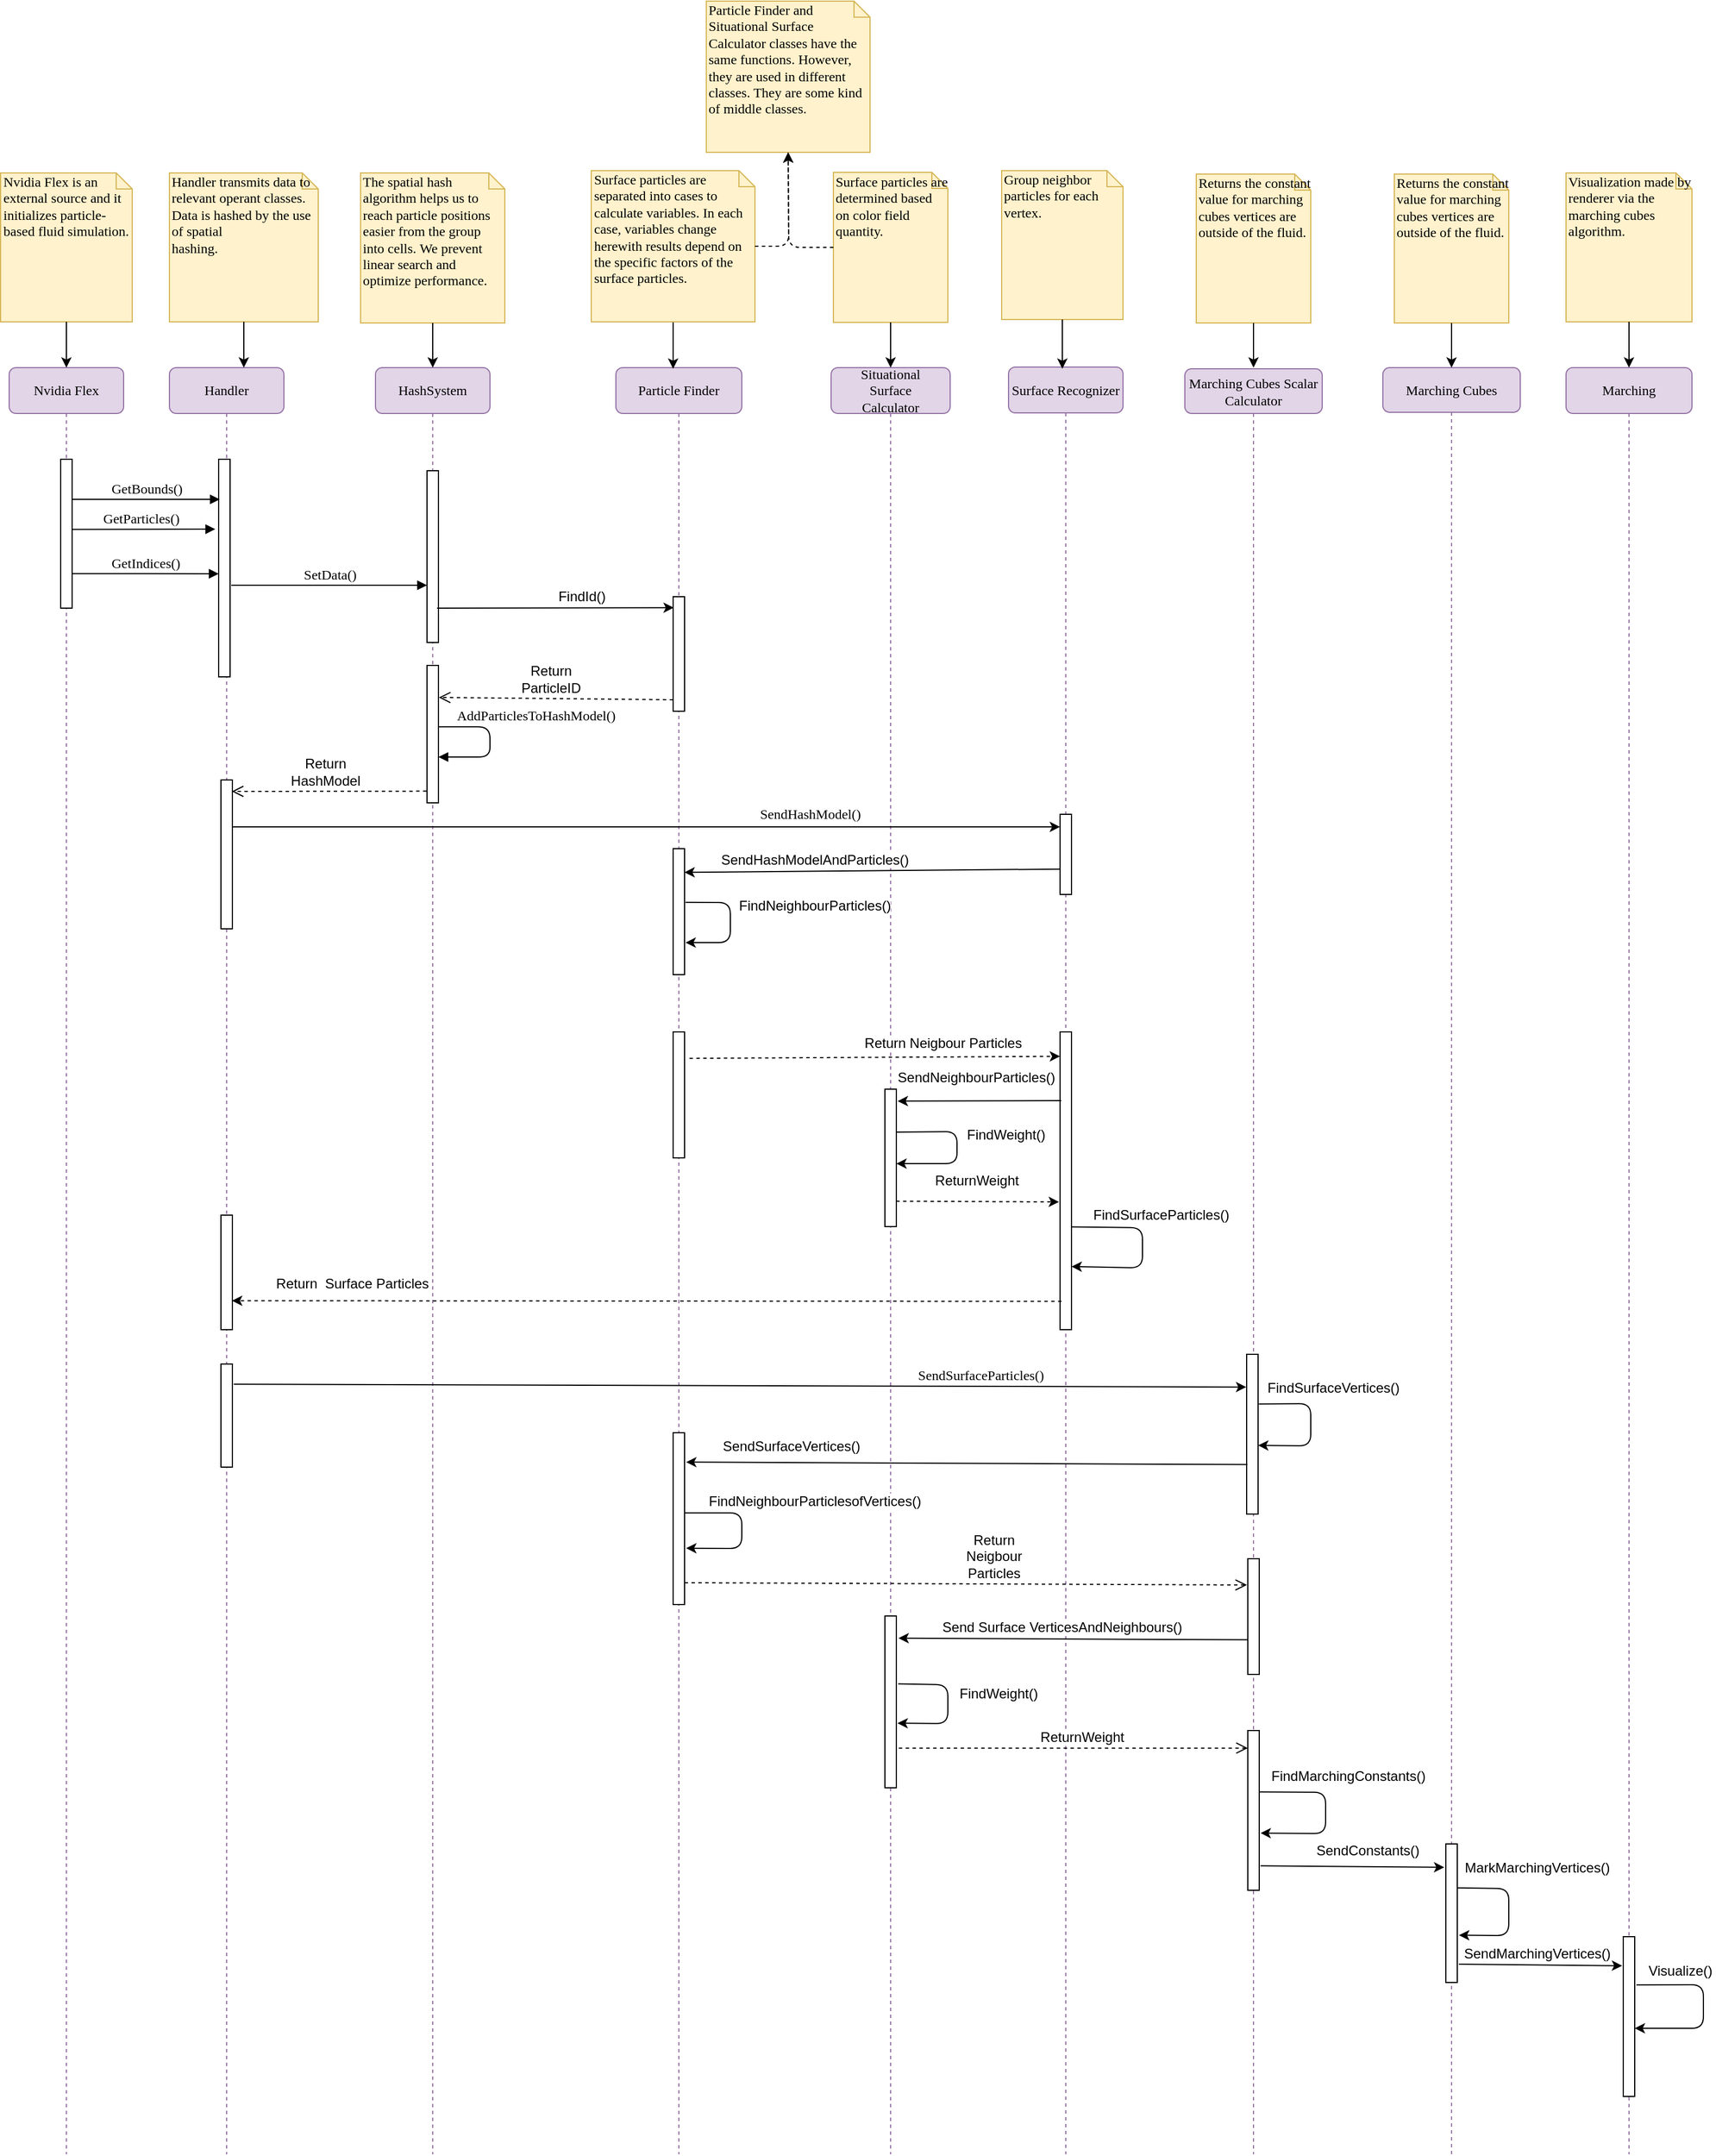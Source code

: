 <mxfile version="12.8.5" type="device"><diagram name="Page-1" id="13e1069c-82ec-6db2-03f1-153e76fe0fe0"><mxGraphModel dx="1736" dy="1626" grid="1" gridSize="10" guides="1" tooltips="1" connect="1" arrows="1" fold="1" page="1" pageScale="1" pageWidth="1100" pageHeight="850" background="#ffffff" math="0" shadow="0"><root><mxCell id="0"/><mxCell id="1" parent="0"/><mxCell id="7baba1c4bc27f4b0-2" value="Handler" style="shape=umlLifeline;perimeter=lifelinePerimeter;whiteSpace=wrap;html=1;container=1;collapsible=0;recursiveResize=0;outlineConnect=0;rounded=1;shadow=0;comic=0;labelBackgroundColor=none;strokeColor=#9673a6;strokeWidth=1;fillColor=#e1d5e7;fontFamily=Verdana;fontSize=12;align=center;" parent="1" vertex="1"><mxGeometry x="240" y="80" width="100" height="1560" as="geometry"/></mxCell><mxCell id="7baba1c4bc27f4b0-10" value="" style="html=1;points=[];perimeter=orthogonalPerimeter;rounded=0;shadow=0;comic=0;labelBackgroundColor=none;strokeWidth=1;fontFamily=Verdana;fontSize=12;align=center;" parent="7baba1c4bc27f4b0-2" vertex="1"><mxGeometry x="43" y="80" width="10" height="190" as="geometry"/></mxCell><mxCell id="hEBUDntWvY3rTQj2GPV6-22" value="" style="html=1;points=[];perimeter=orthogonalPerimeter;rounded=0;shadow=0;comic=0;labelBackgroundColor=none;strokeWidth=1;fontFamily=Verdana;fontSize=12;align=center;" parent="7baba1c4bc27f4b0-2" vertex="1"><mxGeometry x="45" y="360" width="10" height="130" as="geometry"/></mxCell><mxCell id="hEBUDntWvY3rTQj2GPV6-45" value="" style="html=1;points=[];perimeter=orthogonalPerimeter;rounded=0;shadow=0;comic=0;labelBackgroundColor=none;strokeWidth=1;fontFamily=Verdana;fontSize=12;align=center;" parent="7baba1c4bc27f4b0-2" vertex="1"><mxGeometry x="45" y="740" width="10" height="100" as="geometry"/></mxCell><mxCell id="hEBUDntWvY3rTQj2GPV6-52" value="" style="html=1;points=[];perimeter=orthogonalPerimeter;rounded=0;shadow=0;comic=0;labelBackgroundColor=none;strokeWidth=1;fontFamily=Verdana;fontSize=12;align=center;" parent="7baba1c4bc27f4b0-2" vertex="1"><mxGeometry x="45" y="870" width="10" height="90" as="geometry"/></mxCell><mxCell id="7baba1c4bc27f4b0-4" value="Situational&lt;br&gt;Surface&lt;br&gt;Calculator" style="shape=umlLifeline;perimeter=lifelinePerimeter;whiteSpace=wrap;html=1;container=1;collapsible=0;recursiveResize=0;outlineConnect=0;rounded=1;shadow=0;comic=0;labelBackgroundColor=none;strokeColor=#9673a6;strokeWidth=1;fillColor=#e1d5e7;fontFamily=Verdana;fontSize=12;align=center;size=40;" parent="1" vertex="1"><mxGeometry x="818" y="80" width="104" height="1560" as="geometry"/></mxCell><mxCell id="hEBUDntWvY3rTQj2GPV6-38" value="" style="html=1;points=[];perimeter=orthogonalPerimeter;rounded=0;shadow=0;comic=0;labelBackgroundColor=none;strokeColor=#000000;strokeWidth=1;fillColor=#FFFFFF;fontFamily=Verdana;fontSize=12;fontColor=#000000;align=center;" parent="7baba1c4bc27f4b0-4" vertex="1"><mxGeometry x="47" y="630" width="10" height="120" as="geometry"/></mxCell><mxCell id="hEBUDntWvY3rTQj2GPV6-65" value="" style="html=1;points=[];perimeter=orthogonalPerimeter;rounded=0;shadow=0;comic=0;labelBackgroundColor=none;strokeColor=#000000;strokeWidth=1;fillColor=#FFFFFF;fontFamily=Verdana;fontSize=12;fontColor=#000000;align=center;" parent="7baba1c4bc27f4b0-4" vertex="1"><mxGeometry x="47" y="1090" width="10" height="150" as="geometry"/></mxCell><mxCell id="4_Rc2BJLs7DhH4y-D21d-21" value="" style="endArrow=classic;html=1;entryX=1;entryY=0.542;entryDx=0;entryDy=0;entryPerimeter=0;exitX=0.974;exitY=0.312;exitDx=0;exitDy=0;exitPerimeter=0;" parent="7baba1c4bc27f4b0-4" source="hEBUDntWvY3rTQj2GPV6-38" target="hEBUDntWvY3rTQj2GPV6-38" edge="1"><mxGeometry width="50" height="50" relative="1" as="geometry"><mxPoint x="140" y="690" as="sourcePoint"/><mxPoint x="140" y="670" as="targetPoint"/><Array as="points"><mxPoint x="110" y="667"/><mxPoint x="110" y="695"/></Array></mxGeometry></mxCell><mxCell id="4_Rc2BJLs7DhH4y-D21d-39" value="" style="endArrow=classic;html=1;entryX=1.1;entryY=0.624;entryDx=0;entryDy=0;entryPerimeter=0;exitX=1.157;exitY=0.395;exitDx=0;exitDy=0;exitPerimeter=0;" parent="7baba1c4bc27f4b0-4" source="hEBUDntWvY3rTQj2GPV6-65" target="hEBUDntWvY3rTQj2GPV6-65" edge="1"><mxGeometry width="50" height="50" relative="1" as="geometry"><mxPoint x="92" y="1210" as="sourcePoint"/><mxPoint x="142" y="1160" as="targetPoint"/><Array as="points"><mxPoint x="102" y="1150"/><mxPoint x="102" y="1184"/></Array></mxGeometry></mxCell><mxCell id="7baba1c4bc27f4b0-5" value="Surface Recognizer" style="shape=umlLifeline;perimeter=lifelinePerimeter;whiteSpace=wrap;html=1;container=1;collapsible=0;recursiveResize=0;outlineConnect=0;rounded=1;shadow=0;comic=0;labelBackgroundColor=none;strokeColor=#9673a6;strokeWidth=1;fillColor=#e1d5e7;fontFamily=Verdana;fontSize=12;align=center;" parent="1" vertex="1"><mxGeometry x="973" y="79.5" width="100" height="1560.5" as="geometry"/></mxCell><mxCell id="hEBUDntWvY3rTQj2GPV6-39" value="" style="html=1;points=[];perimeter=orthogonalPerimeter;rounded=0;shadow=0;comic=0;labelBackgroundColor=none;strokeColor=#000000;strokeWidth=1;fillColor=#FFFFFF;fontFamily=Verdana;fontSize=12;fontColor=#000000;align=center;" parent="7baba1c4bc27f4b0-5" vertex="1"><mxGeometry x="45" y="580.5" width="10" height="260" as="geometry"/></mxCell><mxCell id="hEBUDntWvY3rTQj2GPV6-25" value="" style="html=1;points=[];perimeter=orthogonalPerimeter;rounded=0;shadow=0;comic=0;labelBackgroundColor=none;strokeColor=#000000;strokeWidth=1;fillColor=#FFFFFF;fontFamily=Verdana;fontSize=12;fontColor=#000000;align=center;" parent="7baba1c4bc27f4b0-5" vertex="1"><mxGeometry x="45" y="390.5" width="10" height="70" as="geometry"/></mxCell><mxCell id="4_Rc2BJLs7DhH4y-D21d-25" value="" style="endArrow=classic;html=1;exitX=0.977;exitY=0.655;exitDx=0;exitDy=0;exitPerimeter=0;entryX=1;entryY=0.788;entryDx=0;entryDy=0;entryPerimeter=0;" parent="7baba1c4bc27f4b0-5" source="hEBUDntWvY3rTQj2GPV6-39" target="hEBUDntWvY3rTQj2GPV6-39" edge="1"><mxGeometry width="50" height="50" relative="1" as="geometry"><mxPoint x="117" y="770.5" as="sourcePoint"/><mxPoint x="127" y="810.5" as="targetPoint"/><Array as="points"><mxPoint x="117" y="751.5"/><mxPoint x="117" y="786.5"/></Array></mxGeometry></mxCell><mxCell id="7baba1c4bc27f4b0-6" value="Marching Cubes" style="shape=umlLifeline;perimeter=lifelinePerimeter;whiteSpace=wrap;html=1;container=1;collapsible=0;recursiveResize=0;outlineConnect=0;rounded=1;shadow=0;comic=0;labelBackgroundColor=none;strokeColor=#9673a6;strokeWidth=1;fillColor=#e1d5e7;fontFamily=Verdana;fontSize=12;align=center;size=39;" parent="1" vertex="1"><mxGeometry x="1300" y="80" width="120" height="1560" as="geometry"/></mxCell><mxCell id="hEBUDntWvY3rTQj2GPV6-73" value="" style="html=1;points=[];perimeter=orthogonalPerimeter;rounded=0;shadow=0;comic=0;labelBackgroundColor=none;strokeWidth=1;fontFamily=Verdana;fontSize=12;align=center;" parent="7baba1c4bc27f4b0-6" vertex="1"><mxGeometry x="55" y="1289" width="10" height="121" as="geometry"/></mxCell><mxCell id="4_Rc2BJLs7DhH4y-D21d-45" value="" style="endArrow=classic;html=1;exitX=1.01;exitY=0.317;exitDx=0;exitDy=0;exitPerimeter=0;entryX=1.152;entryY=0.659;entryDx=0;entryDy=0;entryPerimeter=0;" parent="7baba1c4bc27f4b0-6" source="hEBUDntWvY3rTQj2GPV6-73" target="hEBUDntWvY3rTQj2GPV6-73" edge="1"><mxGeometry width="50" height="50" relative="1" as="geometry"><mxPoint x="120" y="1379" as="sourcePoint"/><mxPoint x="130" y="1369" as="targetPoint"/><Array as="points"><mxPoint x="110" y="1328"/><mxPoint x="110" y="1369"/></Array></mxGeometry></mxCell><mxCell id="4_Rc2BJLs7DhH4y-D21d-47" value="&lt;span style=&quot;background-color: rgb(255 , 255 , 255)&quot;&gt;MarkMarchingVertices()&lt;/span&gt;" style="text;html=1;strokeColor=none;fillColor=none;align=center;verticalAlign=middle;whiteSpace=wrap;rounded=0;" parent="7baba1c4bc27f4b0-6" vertex="1"><mxGeometry x="70" y="1299" width="130" height="21" as="geometry"/></mxCell><mxCell id="7baba1c4bc27f4b0-7" value="Marching" style="shape=umlLifeline;perimeter=lifelinePerimeter;whiteSpace=wrap;html=1;container=1;collapsible=0;recursiveResize=0;outlineConnect=0;rounded=1;shadow=0;comic=0;labelBackgroundColor=none;strokeColor=#9673a6;strokeWidth=1;fillColor=#e1d5e7;fontFamily=Verdana;fontSize=12;align=center;" parent="1" vertex="1"><mxGeometry x="1460" y="80" width="110" height="1560" as="geometry"/></mxCell><mxCell id="hEBUDntWvY3rTQj2GPV6-76" value="" style="html=1;points=[];perimeter=orthogonalPerimeter;rounded=0;shadow=0;comic=0;labelBackgroundColor=none;strokeWidth=1;fontFamily=Verdana;fontSize=12;align=center;" parent="7baba1c4bc27f4b0-7" vertex="1"><mxGeometry x="50" y="1370" width="10" height="139.5" as="geometry"/></mxCell><mxCell id="4_Rc2BJLs7DhH4y-D21d-50" value="" style="endArrow=classic;html=1;exitX=1.143;exitY=0.302;exitDx=0;exitDy=0;exitPerimeter=0;" parent="7baba1c4bc27f4b0-7" source="hEBUDntWvY3rTQj2GPV6-76" target="hEBUDntWvY3rTQj2GPV6-76" edge="1"><mxGeometry width="50" height="50" relative="1" as="geometry"><mxPoint x="150" y="1450" as="sourcePoint"/><mxPoint x="200" y="1400" as="targetPoint"/><Array as="points"><mxPoint x="120" y="1412"/><mxPoint x="120" y="1450"/></Array></mxGeometry></mxCell><mxCell id="4_Rc2BJLs7DhH4y-D21d-51" value="&lt;span style=&quot;background-color: rgb(255 , 255 , 255)&quot;&gt;Visualize()&lt;/span&gt;" style="text;html=1;strokeColor=none;fillColor=none;align=center;verticalAlign=middle;whiteSpace=wrap;rounded=0;" parent="7baba1c4bc27f4b0-7" vertex="1"><mxGeometry x="70" y="1390" width="60" height="20" as="geometry"/></mxCell><mxCell id="7baba1c4bc27f4b0-8" value="Nvidia Flex" style="shape=umlLifeline;perimeter=lifelinePerimeter;whiteSpace=wrap;html=1;container=1;collapsible=0;recursiveResize=0;outlineConnect=0;rounded=1;shadow=0;comic=0;labelBackgroundColor=none;strokeColor=#9673a6;strokeWidth=1;fillColor=#e1d5e7;fontFamily=Verdana;fontSize=12;align=center;" parent="1" vertex="1"><mxGeometry x="100" y="80" width="100" height="1560" as="geometry"/></mxCell><mxCell id="7baba1c4bc27f4b0-9" value="" style="html=1;points=[];perimeter=orthogonalPerimeter;rounded=0;shadow=0;comic=0;labelBackgroundColor=none;strokeColor=#000000;strokeWidth=1;fillColor=#FFFFFF;fontFamily=Verdana;fontSize=12;fontColor=#000000;align=center;" parent="7baba1c4bc27f4b0-8" vertex="1"><mxGeometry x="45" y="80" width="10" height="130" as="geometry"/></mxCell><mxCell id="7baba1c4bc27f4b0-11" value="GetBounds()" style="html=1;verticalAlign=bottom;endArrow=block;labelBackgroundColor=none;fontFamily=Verdana;fontSize=12;edgeStyle=elbowEdgeStyle;elbow=vertical;entryX=0.098;entryY=0.185;entryDx=0;entryDy=0;entryPerimeter=0;" parent="1" source="7baba1c4bc27f4b0-9" target="7baba1c4bc27f4b0-10" edge="1"><mxGeometry relative="1" as="geometry"><mxPoint x="220" y="190" as="sourcePoint"/><mxPoint x="280" y="190" as="targetPoint"/><mxPoint as="offset"/></mxGeometry></mxCell><mxCell id="7baba1c4bc27f4b0-40" value="Nvidia Flex is an external source and it initializes particle-based fluid simulation." style="shape=note;whiteSpace=wrap;html=1;size=14;verticalAlign=top;align=left;spacingTop=-6;rounded=0;shadow=0;comic=0;labelBackgroundColor=none;strokeColor=#d6b656;strokeWidth=1;fillColor=#fff2cc;fontFamily=Verdana;fontSize=12;" parent="1" vertex="1"><mxGeometry x="92.5" y="-90" width="115" height="130" as="geometry"/></mxCell><mxCell id="7baba1c4bc27f4b0-41" value="&lt;div&gt;Handler transmits data to relevant operant classes.&lt;/div&gt;&lt;div&gt;Data is hashed by the use of spatial&lt;/div&gt;&lt;div&gt;hashing.&lt;/div&gt;" style="shape=note;whiteSpace=wrap;html=1;size=14;verticalAlign=top;align=left;spacingTop=-6;rounded=0;shadow=0;comic=0;labelBackgroundColor=none;strokeColor=#d6b656;strokeWidth=1;fillColor=#fff2cc;fontFamily=Verdana;fontSize=12;" parent="1" vertex="1"><mxGeometry x="240" y="-90" width="130" height="130" as="geometry"/></mxCell><mxCell id="7baba1c4bc27f4b0-43" value="Surface particles are determined based on color field quantity." style="shape=note;whiteSpace=wrap;html=1;size=14;verticalAlign=top;align=left;spacingTop=-6;rounded=0;shadow=0;comic=0;labelBackgroundColor=none;strokeColor=#d6b656;strokeWidth=1;fillColor=#fff2cc;fontFamily=Verdana;fontSize=12;" parent="1" vertex="1"><mxGeometry x="820" y="-90.5" width="100" height="131" as="geometry"/></mxCell><mxCell id="7baba1c4bc27f4b0-44" value="Group neighbor particles for each vertex." style="shape=note;whiteSpace=wrap;html=1;size=14;verticalAlign=top;align=left;spacingTop=-6;rounded=0;shadow=0;comic=0;labelBackgroundColor=none;strokeColor=#d6b656;strokeWidth=1;fillColor=#fff2cc;fontFamily=Verdana;fontSize=12;" parent="1" vertex="1"><mxGeometry x="967" y="-92" width="106" height="130" as="geometry"/></mxCell><mxCell id="7baba1c4bc27f4b0-45" value="Returns the constant value for marching cubes vertices are outside of the fluid." style="shape=note;whiteSpace=wrap;html=1;size=14;verticalAlign=top;align=left;spacingTop=-6;rounded=0;shadow=0;comic=0;labelBackgroundColor=none;strokeColor=#d6b656;strokeWidth=1;fillColor=#fff2cc;fontFamily=Verdana;fontSize=12;" parent="1" vertex="1"><mxGeometry x="1310" y="-89" width="100" height="130" as="geometry"/></mxCell><mxCell id="7baba1c4bc27f4b0-46" value="Visualization made by renderer via the marching cubes algorithm." style="shape=note;whiteSpace=wrap;html=1;size=14;verticalAlign=top;align=left;spacingTop=-6;rounded=0;shadow=0;comic=0;labelBackgroundColor=none;strokeColor=#d6b656;strokeWidth=1;fillColor=#fff2cc;fontFamily=Verdana;fontSize=12;" parent="1" vertex="1"><mxGeometry x="1460" y="-90" width="110" height="130" as="geometry"/></mxCell><mxCell id="W0gwNZ72z7WJFVbE36PU-11" value="" style="endArrow=classic;html=1;entryX=0.5;entryY=0;entryDx=0;entryDy=0;entryPerimeter=0;exitX=0.5;exitY=1;exitDx=0;exitDy=0;exitPerimeter=0;" parent="1" source="7baba1c4bc27f4b0-43" target="7baba1c4bc27f4b0-4" edge="1"><mxGeometry width="50" height="50" relative="1" as="geometry"><mxPoint x="888" y="2" as="sourcePoint"/><mxPoint x="885" y="60" as="targetPoint"/></mxGeometry></mxCell><mxCell id="W0gwNZ72z7WJFVbE36PU-47" value="" style="endArrow=classic;html=1;exitX=0.5;exitY=1;exitDx=0;exitDy=0;exitPerimeter=0;" parent="1" source="7baba1c4bc27f4b0-44" edge="1"><mxGeometry width="50" height="50" relative="1" as="geometry"><mxPoint x="1019.5" y="1" as="sourcePoint"/><mxPoint x="1020" y="81" as="targetPoint"/></mxGeometry></mxCell><mxCell id="thmLyIMEidw3zFrrZxu3-3" value="GetIndices()" style="html=1;verticalAlign=bottom;endArrow=block;labelBackgroundColor=none;fontFamily=Verdana;fontSize=12;edgeStyle=elbowEdgeStyle;elbow=vertical;" parent="1" target="7baba1c4bc27f4b0-10" edge="1"><mxGeometry x="0.005" relative="1" as="geometry"><mxPoint x="154.5" y="259.824" as="sourcePoint"/><mxPoint x="280" y="260" as="targetPoint"/><mxPoint as="offset"/></mxGeometry></mxCell><mxCell id="thmLyIMEidw3zFrrZxu3-4" value="&lt;span&gt;&lt;div&gt;The spatial hash algorithm helps us to reach particle positions easier from the group into cells.&amp;nbsp;&lt;span&gt;We prevent linear search and optimize performance.&lt;/span&gt;&lt;/div&gt;&lt;/span&gt;" style="shape=note;whiteSpace=wrap;html=1;size=14;verticalAlign=top;align=left;spacingTop=-6;rounded=0;shadow=0;comic=0;labelBackgroundColor=none;strokeColor=#d6b656;strokeWidth=1;fillColor=#fff2cc;fontFamily=Verdana;fontSize=12;" parent="1" vertex="1"><mxGeometry x="407" y="-90" width="126" height="131" as="geometry"/></mxCell><mxCell id="thmLyIMEidw3zFrrZxu3-9" value="HashSystem" style="shape=umlLifeline;perimeter=lifelinePerimeter;whiteSpace=wrap;html=1;container=1;collapsible=0;recursiveResize=0;outlineConnect=0;rounded=1;shadow=0;comic=0;labelBackgroundColor=none;strokeColor=#9673a6;strokeWidth=1;fillColor=#e1d5e7;fontFamily=Verdana;fontSize=12;align=center;" parent="1" vertex="1"><mxGeometry x="420" y="80" width="100" height="1560" as="geometry"/></mxCell><mxCell id="thmLyIMEidw3zFrrZxu3-10" value="" style="html=1;points=[];perimeter=orthogonalPerimeter;rounded=0;shadow=0;comic=0;labelBackgroundColor=none;strokeColor=#000000;strokeWidth=1;fillColor=#FFFFFF;fontFamily=Verdana;fontSize=12;fontColor=#000000;align=center;" parent="thmLyIMEidw3zFrrZxu3-9" vertex="1"><mxGeometry x="45" y="90" width="10" height="150" as="geometry"/></mxCell><mxCell id="hEBUDntWvY3rTQj2GPV6-19" value="" style="html=1;points=[];perimeter=orthogonalPerimeter;rounded=0;shadow=0;comic=0;labelBackgroundColor=none;strokeColor=#000000;strokeWidth=1;fillColor=#FFFFFF;fontFamily=Verdana;fontSize=12;fontColor=#000000;align=center;" parent="thmLyIMEidw3zFrrZxu3-9" vertex="1"><mxGeometry x="45" y="260" width="10" height="120" as="geometry"/></mxCell><mxCell id="hEBUDntWvY3rTQj2GPV6-21" value="AddParticlesToHashModel()" style="html=1;verticalAlign=bottom;endArrow=block;labelBackgroundColor=none;fontFamily=Verdana;fontSize=12;edgeStyle=elbowEdgeStyle;elbow=vertical;exitX=1.033;exitY=0.447;exitDx=0;exitDy=0;exitPerimeter=0;" parent="thmLyIMEidw3zFrrZxu3-9" source="hEBUDntWvY3rTQj2GPV6-19" target="hEBUDntWvY3rTQj2GPV6-19" edge="1"><mxGeometry x="-0.23" y="40" relative="1" as="geometry"><mxPoint x="55" y="320" as="sourcePoint"/><mxPoint x="260" y="320" as="targetPoint"/><mxPoint as="offset"/><Array as="points"><mxPoint x="100" y="340"/><mxPoint x="200" y="340"/><mxPoint x="210" y="315"/><mxPoint x="160" y="350"/><mxPoint x="170" y="340"/></Array></mxGeometry></mxCell><mxCell id="thmLyIMEidw3zFrrZxu3-15" value="" style="endArrow=classic;html=1;exitX=0.5;exitY=1;exitDx=0;exitDy=0;exitPerimeter=0;" parent="1" source="thmLyIMEidw3zFrrZxu3-4" edge="1"><mxGeometry width="50" height="50" relative="1" as="geometry"><mxPoint x="470" as="sourcePoint"/><mxPoint x="470" y="80" as="targetPoint"/></mxGeometry></mxCell><mxCell id="jO3Ke4_9_Hu5m7IePTyo-2" value="GetParticles()" style="html=1;verticalAlign=bottom;endArrow=block;labelBackgroundColor=none;fontFamily=Verdana;fontSize=12;edgeStyle=elbowEdgeStyle;elbow=vertical;exitX=0.981;exitY=0.471;exitDx=0;exitDy=0;exitPerimeter=0;" parent="1" source="7baba1c4bc27f4b0-9" edge="1"><mxGeometry x="-0.043" relative="1" as="geometry"><mxPoint x="160" y="220.324" as="sourcePoint"/><mxPoint x="280" y="221" as="targetPoint"/><mxPoint as="offset"/><Array as="points"><mxPoint x="280" y="221"/></Array></mxGeometry></mxCell><mxCell id="jO3Ke4_9_Hu5m7IePTyo-7" value="SetData()" style="html=1;verticalAlign=bottom;endArrow=block;labelBackgroundColor=none;fontFamily=Verdana;fontSize=12;edgeStyle=elbowEdgeStyle;elbow=vertical;entryX=0;entryY=0.669;entryDx=0;entryDy=0;entryPerimeter=0;" parent="1" target="thmLyIMEidw3zFrrZxu3-10" edge="1"><mxGeometry x="0.005" relative="1" as="geometry"><mxPoint x="294" y="270" as="sourcePoint"/><mxPoint x="428" y="270.167" as="targetPoint"/><mxPoint as="offset"/><Array as="points"><mxPoint x="300" y="270"/></Array></mxGeometry></mxCell><mxCell id="fwc2nKVZ2qZYVodxFQTU-7" value="Particle Finder" style="shape=umlLifeline;perimeter=lifelinePerimeter;whiteSpace=wrap;html=1;container=1;collapsible=0;recursiveResize=0;outlineConnect=0;rounded=1;shadow=0;comic=0;labelBackgroundColor=none;strokeColor=#9673a6;strokeWidth=1;fillColor=#e1d5e7;fontFamily=Verdana;fontSize=12;align=center;size=40;" parent="1" vertex="1"><mxGeometry x="630" y="80" width="110" height="1560" as="geometry"/></mxCell><mxCell id="hEBUDntWvY3rTQj2GPV6-13" value="" style="html=1;points=[];perimeter=orthogonalPerimeter;rounded=0;shadow=0;comic=0;labelBackgroundColor=none;strokeColor=#000000;strokeWidth=1;fillColor=#FFFFFF;fontFamily=Verdana;fontSize=12;fontColor=#000000;align=center;" parent="fwc2nKVZ2qZYVodxFQTU-7" vertex="1"><mxGeometry x="50" y="200" width="10" height="100" as="geometry"/></mxCell><mxCell id="hEBUDntWvY3rTQj2GPV6-60" value="" style="html=1;points=[];perimeter=orthogonalPerimeter;rounded=0;shadow=0;comic=0;labelBackgroundColor=none;strokeColor=#000000;strokeWidth=1;fillColor=#FFFFFF;fontFamily=Verdana;fontSize=12;fontColor=#000000;align=center;" parent="fwc2nKVZ2qZYVodxFQTU-7" vertex="1"><mxGeometry x="50" y="930" width="10" height="150" as="geometry"/></mxCell><mxCell id="4_Rc2BJLs7DhH4y-D21d-16" value="" style="html=1;points=[];perimeter=orthogonalPerimeter;rounded=0;shadow=0;comic=0;labelBackgroundColor=none;strokeColor=#000000;strokeWidth=1;fillColor=#FFFFFF;fontFamily=Verdana;fontSize=12;fontColor=#000000;align=center;" parent="fwc2nKVZ2qZYVodxFQTU-7" vertex="1"><mxGeometry x="50" y="580" width="10" height="110" as="geometry"/></mxCell><mxCell id="4_Rc2BJLs7DhH4y-D21d-35" value="" style="endArrow=classic;html=1;entryX=1.134;entryY=0.672;entryDx=0;entryDy=0;entryPerimeter=0;" parent="fwc2nKVZ2qZYVodxFQTU-7" source="hEBUDntWvY3rTQj2GPV6-60" target="hEBUDntWvY3rTQj2GPV6-60" edge="1"><mxGeometry width="50" height="50" relative="1" as="geometry"><mxPoint x="130" y="1000" as="sourcePoint"/><mxPoint x="160" y="990" as="targetPoint"/><Array as="points"><mxPoint x="110" y="1000"/><mxPoint x="110" y="1031"/></Array></mxGeometry></mxCell><mxCell id="fwc2nKVZ2qZYVodxFQTU-11" value="" style="endArrow=classic;html=1;exitX=0.5;exitY=1;exitDx=0;exitDy=0;exitPerimeter=0;" parent="1" source="fwc2nKVZ2qZYVodxFQTU-12" edge="1"><mxGeometry width="50" height="50" relative="1" as="geometry"><mxPoint x="680" y="1" as="sourcePoint"/><mxPoint x="680" y="81" as="targetPoint"/></mxGeometry></mxCell><mxCell id="fwc2nKVZ2qZYVodxFQTU-12" value="&lt;span&gt;Surface particles are separated into cases to calculate variables. In each case, variables change herewith results depend on the specific factors of the surface particles.&lt;br&gt;&lt;/span&gt;" style="shape=note;whiteSpace=wrap;html=1;size=14;verticalAlign=top;align=left;spacingTop=-6;rounded=0;shadow=0;comic=0;labelBackgroundColor=none;strokeColor=#d6b656;strokeWidth=1;fillColor=#fff2cc;fontFamily=Verdana;fontSize=12;" parent="1" vertex="1"><mxGeometry x="608.5" y="-92" width="143" height="132" as="geometry"/></mxCell><mxCell id="9C8MPk3YeWFGT6z12qa2-3" value="&lt;span&gt;Particle Finder and Situational Surface Calculator classes have the same functions. However, they are used in different classes. They are some kind of middle classes.&lt;br&gt;&lt;/span&gt;" style="shape=note;whiteSpace=wrap;html=1;size=14;verticalAlign=top;align=left;spacingTop=-6;rounded=0;shadow=0;comic=0;labelBackgroundColor=none;strokeColor=#d6b656;strokeWidth=1;fillColor=#fff2cc;fontFamily=Verdana;fontSize=12;" vertex="1" parent="1"><mxGeometry x="709" y="-240" width="143" height="132" as="geometry"/></mxCell><mxCell id="hEBUDntWvY3rTQj2GPV6-3" value="Marching Cubes Scalar Calculator" style="shape=umlLifeline;perimeter=lifelinePerimeter;whiteSpace=wrap;html=1;container=1;collapsible=0;recursiveResize=0;outlineConnect=0;rounded=1;shadow=0;comic=0;labelBackgroundColor=none;strokeColor=#9673a6;strokeWidth=1;fillColor=#e1d5e7;fontFamily=Verdana;fontSize=12;align=center;size=39;" parent="1" vertex="1"><mxGeometry x="1127" y="81" width="120" height="1559" as="geometry"/></mxCell><mxCell id="hEBUDntWvY3rTQj2GPV6-48" value="" style="html=1;points=[];perimeter=orthogonalPerimeter;rounded=0;shadow=0;comic=0;labelBackgroundColor=none;strokeWidth=1;fontFamily=Verdana;fontSize=12;align=center;" parent="hEBUDntWvY3rTQj2GPV6-3" vertex="1"><mxGeometry x="54" y="860.5" width="10" height="139.5" as="geometry"/></mxCell><mxCell id="hEBUDntWvY3rTQj2GPV6-63" value="" style="html=1;points=[];perimeter=orthogonalPerimeter;rounded=0;shadow=0;comic=0;labelBackgroundColor=none;strokeWidth=1;fontFamily=Verdana;fontSize=12;align=center;" parent="hEBUDntWvY3rTQj2GPV6-3" vertex="1"><mxGeometry x="55" y="1039" width="10" height="101" as="geometry"/></mxCell><mxCell id="4_Rc2BJLs7DhH4y-D21d-33" value="" style="endArrow=classic;html=1;exitX=1.067;exitY=0.311;exitDx=0;exitDy=0;exitPerimeter=0;entryX=1;entryY=0.57;entryDx=0;entryDy=0;entryPerimeter=0;" parent="hEBUDntWvY3rTQj2GPV6-3" source="hEBUDntWvY3rTQj2GPV6-48" target="hEBUDntWvY3rTQj2GPV6-48" edge="1"><mxGeometry width="50" height="50" relative="1" as="geometry"><mxPoint x="10" y="940.5" as="sourcePoint"/><mxPoint x="130" y="910.5" as="targetPoint"/><Array as="points"><mxPoint x="110" y="903.5"/><mxPoint x="110" y="940.5"/></Array></mxGeometry></mxCell><mxCell id="4_Rc2BJLs7DhH4y-D21d-34" value="&lt;span style=&quot;background-color: rgb(255 , 255 , 255)&quot;&gt;FindSurfaceVertices()&lt;/span&gt;" style="text;html=1;strokeColor=none;fillColor=none;align=center;verticalAlign=middle;whiteSpace=wrap;rounded=0;" parent="hEBUDntWvY3rTQj2GPV6-3" vertex="1"><mxGeometry x="70" y="880.5" width="120" height="19.5" as="geometry"/></mxCell><mxCell id="hEBUDntWvY3rTQj2GPV6-70" value="" style="html=1;points=[];perimeter=orthogonalPerimeter;rounded=0;shadow=0;comic=0;labelBackgroundColor=none;strokeWidth=1;fontFamily=Verdana;fontSize=12;align=center;" parent="hEBUDntWvY3rTQj2GPV6-3" vertex="1"><mxGeometry x="55" y="1189" width="10" height="139.5" as="geometry"/></mxCell><mxCell id="4_Rc2BJLs7DhH4y-D21d-41" value="" style="endArrow=classic;html=1;entryX=1.114;entryY=0.642;entryDx=0;entryDy=0;entryPerimeter=0;exitX=1;exitY=0.384;exitDx=0;exitDy=0;exitPerimeter=0;" parent="hEBUDntWvY3rTQj2GPV6-3" source="hEBUDntWvY3rTQj2GPV6-70" target="hEBUDntWvY3rTQj2GPV6-70" edge="1"><mxGeometry width="50" height="50" relative="1" as="geometry"><mxPoint x="163" y="1239" as="sourcePoint"/><mxPoint x="173" y="1229" as="targetPoint"/><Array as="points"><mxPoint x="123" y="1243"/><mxPoint x="123" y="1279"/></Array></mxGeometry></mxCell><mxCell id="hEBUDntWvY3rTQj2GPV6-6" value="Returns the constant value for marching cubes vertices are outside of the fluid." style="shape=note;whiteSpace=wrap;html=1;size=14;verticalAlign=top;align=left;spacingTop=-6;rounded=0;shadow=0;comic=0;labelBackgroundColor=none;strokeColor=#d6b656;strokeWidth=1;fillColor=#fff2cc;fontFamily=Verdana;fontSize=12;" parent="1" vertex="1"><mxGeometry x="1137" y="-89" width="100" height="130" as="geometry"/></mxCell><mxCell id="hEBUDntWvY3rTQj2GPV6-9" value="" style="endArrow=classic;html=1;exitX=0.5;exitY=1;exitDx=0;exitDy=0;exitPerimeter=0;" parent="1" source="hEBUDntWvY3rTQj2GPV6-6" edge="1"><mxGeometry width="50" height="50" relative="1" as="geometry"><mxPoint x="1030" y="11" as="sourcePoint"/><mxPoint x="1187" y="80" as="targetPoint"/></mxGeometry></mxCell><mxCell id="hEBUDntWvY3rTQj2GPV6-18" value="&lt;span style=&quot;background-color: rgb(255 , 255 , 255)&quot;&gt;&lt;span style=&quot;font-size: 12px ; white-space: normal&quot;&gt;Return ParticleID&lt;/span&gt;&lt;/span&gt;" style="html=1;verticalAlign=bottom;endArrow=open;dashed=1;endSize=8;entryX=1.04;entryY=0.233;entryDx=0;entryDy=0;entryPerimeter=0;" parent="1" target="hEBUDntWvY3rTQj2GPV6-19" edge="1"><mxGeometry x="0.046" relative="1" as="geometry"><mxPoint x="680" y="370" as="sourcePoint"/><mxPoint x="480" y="370" as="targetPoint"/><mxPoint as="offset"/></mxGeometry></mxCell><mxCell id="hEBUDntWvY3rTQj2GPV6-23" value="&lt;span style=&quot;background-color: rgb(255 , 255 , 255)&quot;&gt;&lt;span style=&quot;font-size: 12px ; white-space: normal&quot;&gt;Return HashModel&lt;/span&gt;&lt;/span&gt;" style="html=1;verticalAlign=bottom;endArrow=open;dashed=1;endSize=8;exitX=-0.049;exitY=0.915;exitDx=0;exitDy=0;exitPerimeter=0;entryX=0.951;entryY=0.077;entryDx=0;entryDy=0;entryPerimeter=0;" parent="1" source="hEBUDntWvY3rTQj2GPV6-19" target="hEBUDntWvY3rTQj2GPV6-22" edge="1"><mxGeometry x="0.046" relative="1" as="geometry"><mxPoint x="465" y="450" as="sourcePoint"/><mxPoint x="300" y="450" as="targetPoint"/><mxPoint as="offset"/></mxGeometry></mxCell><mxCell id="hEBUDntWvY3rTQj2GPV6-26" value="" style="html=1;points=[];perimeter=orthogonalPerimeter;rounded=0;shadow=0;comic=0;labelBackgroundColor=none;strokeColor=#000000;strokeWidth=1;fillColor=#FFFFFF;fontFamily=Verdana;fontSize=12;fontColor=#000000;align=center;" parent="1" vertex="1"><mxGeometry x="680" y="500" width="10" height="110" as="geometry"/></mxCell><mxCell id="hEBUDntWvY3rTQj2GPV6-46" value="" style="endArrow=classic;html=1;entryX=0.967;entryY=0.747;entryDx=0;entryDy=0;entryPerimeter=0;exitX=0.125;exitY=0.905;exitDx=0;exitDy=0;exitPerimeter=0;dashed=1;" parent="1" source="hEBUDntWvY3rTQj2GPV6-39" target="hEBUDntWvY3rTQj2GPV6-45" edge="1"><mxGeometry width="50" height="50" relative="1" as="geometry"><mxPoint x="590" y="1040" as="sourcePoint"/><mxPoint x="640" y="990" as="targetPoint"/></mxGeometry></mxCell><mxCell id="hEBUDntWvY3rTQj2GPV6-47" value="Return&amp;nbsp; Surface Particles" style="text;html=1;strokeColor=none;fillColor=none;align=center;verticalAlign=middle;whiteSpace=wrap;rounded=0;fontStyle=0" parent="1" vertex="1"><mxGeometry x="310" y="870" width="180" height="20" as="geometry"/></mxCell><mxCell id="hEBUDntWvY3rTQj2GPV6-57" value="&lt;span style=&quot;background-color: rgb(255 , 255 , 255)&quot;&gt;&lt;span style=&quot;font-size: 12px ; white-space: normal&quot;&gt;Return Neigbour Particles&lt;/span&gt;&lt;/span&gt;" style="html=1;verticalAlign=bottom;endArrow=open;dashed=1;endSize=8;exitX=1;exitY=0.873;exitDx=0;exitDy=0;exitPerimeter=0;entryX=-0.071;entryY=0.227;entryDx=0;entryDy=0;entryPerimeter=0;" parent="1" source="hEBUDntWvY3rTQj2GPV6-60" target="hEBUDntWvY3rTQj2GPV6-63" edge="1"><mxGeometry x="0.099" relative="1" as="geometry"><mxPoint x="717.83" y="1309.33" as="sourcePoint"/><mxPoint x="1170" y="1320" as="targetPoint"/><mxPoint as="offset"/></mxGeometry></mxCell><mxCell id="hEBUDntWvY3rTQj2GPV6-61" value="" style="endArrow=classic;html=1;exitX=0.069;exitY=0.69;exitDx=0;exitDy=0;exitPerimeter=0;entryX=1.134;entryY=0.171;entryDx=0;entryDy=0;entryPerimeter=0;" parent="1" source="hEBUDntWvY3rTQj2GPV6-48" target="hEBUDntWvY3rTQj2GPV6-60" edge="1"><mxGeometry width="50" height="50" relative="1" as="geometry"><mxPoint x="1183" y="1190" as="sourcePoint"/><mxPoint x="460.0" y="1196.62" as="targetPoint"/></mxGeometry></mxCell><mxCell id="hEBUDntWvY3rTQj2GPV6-62" value="SendSurfaceVertices()" style="text;html=1;align=center;verticalAlign=middle;resizable=0;points=[];labelBackgroundColor=#ffffff;" parent="hEBUDntWvY3rTQj2GPV6-61" vertex="1" connectable="0"><mxGeometry x="0.21" y="-3" relative="1" as="geometry"><mxPoint x="-102.0" y="-11.43" as="offset"/></mxGeometry></mxCell><mxCell id="hEBUDntWvY3rTQj2GPV6-69" value="&lt;span style=&quot;background-color: rgb(255 , 255 , 255)&quot;&gt;&lt;span style=&quot;font-size: 12px ; white-space: normal&quot;&gt;ReturnWeight&lt;/span&gt;&lt;/span&gt;" style="html=1;verticalAlign=bottom;endArrow=open;dashed=1;endSize=8;exitX=1.214;exitY=0.769;exitDx=0;exitDy=0;exitPerimeter=0;" parent="1" source="hEBUDntWvY3rTQj2GPV6-65" target="hEBUDntWvY3rTQj2GPV6-70" edge="1"><mxGeometry x="0.046" relative="1" as="geometry"><mxPoint x="892.25" y="1340" as="sourcePoint"/><mxPoint x="1182" y="1341" as="targetPoint"/><mxPoint as="offset"/></mxGeometry></mxCell><mxCell id="4_Rc2BJLs7DhH4y-D21d-1" value="" style="endArrow=classic;html=1;exitX=0.88;exitY=0.8;exitDx=0;exitDy=0;exitPerimeter=0;entryX=0.06;entryY=0.096;entryDx=0;entryDy=0;entryPerimeter=0;" parent="1" source="thmLyIMEidw3zFrrZxu3-10" target="hEBUDntWvY3rTQj2GPV6-13" edge="1"><mxGeometry width="50" height="50" relative="1" as="geometry"><mxPoint x="520" y="310" as="sourcePoint"/><mxPoint x="570" y="260" as="targetPoint"/></mxGeometry></mxCell><mxCell id="4_Rc2BJLs7DhH4y-D21d-2" value="FindId()" style="text;html=1;align=center;verticalAlign=middle;resizable=0;points=[];autosize=1;" parent="1" vertex="1"><mxGeometry x="570" y="270" width="60" height="20" as="geometry"/></mxCell><mxCell id="4_Rc2BJLs7DhH4y-D21d-3" value="" style="endArrow=classic;html=1;exitX=0.956;exitY=0.315;exitDx=0;exitDy=0;exitPerimeter=0;" parent="1" source="hEBUDntWvY3rTQj2GPV6-22" target="hEBUDntWvY3rTQj2GPV6-25" edge="1"><mxGeometry width="50" height="50" relative="1" as="geometry"><mxPoint x="550" y="520" as="sourcePoint"/><mxPoint x="600" y="470" as="targetPoint"/></mxGeometry></mxCell><mxCell id="4_Rc2BJLs7DhH4y-D21d-4" value="&lt;span style=&quot;font-family: &amp;#34;verdana&amp;#34; ; white-space: nowrap&quot;&gt;SendHashModel()&lt;/span&gt;" style="text;html=1;strokeColor=none;fillColor=none;align=center;verticalAlign=middle;whiteSpace=wrap;rounded=0;" parent="1" vertex="1"><mxGeometry x="740" y="460" width="120" height="20" as="geometry"/></mxCell><mxCell id="4_Rc2BJLs7DhH4y-D21d-6" value="" style="endArrow=classic;html=1;entryX=0.986;entryY=0.188;entryDx=0;entryDy=0;entryPerimeter=0;exitX=-0.011;exitY=0.684;exitDx=0;exitDy=0;exitPerimeter=0;" parent="1" source="hEBUDntWvY3rTQj2GPV6-25" target="hEBUDntWvY3rTQj2GPV6-26" edge="1"><mxGeometry width="50" height="50" relative="1" as="geometry"><mxPoint x="900" y="560" as="sourcePoint"/><mxPoint x="950" y="510" as="targetPoint"/></mxGeometry></mxCell><mxCell id="4_Rc2BJLs7DhH4y-D21d-8" value="&lt;span style=&quot;background-color: rgb(255 , 255 , 255)&quot;&gt;SendHashModelAndParticles()&lt;/span&gt;" style="text;html=1;strokeColor=none;fillColor=none;align=center;verticalAlign=middle;whiteSpace=wrap;rounded=0;" parent="1" vertex="1"><mxGeometry x="720" y="500" width="168" height="20" as="geometry"/></mxCell><mxCell id="4_Rc2BJLs7DhH4y-D21d-11" value="" style="endArrow=classic;html=1;exitX=1.081;exitY=0.426;exitDx=0;exitDy=0;exitPerimeter=0;entryX=1.081;entryY=0.746;entryDx=0;entryDy=0;entryPerimeter=0;" parent="1" source="hEBUDntWvY3rTQj2GPV6-26" target="hEBUDntWvY3rTQj2GPV6-26" edge="1"><mxGeometry width="50" height="50" relative="1" as="geometry"><mxPoint x="740" y="620" as="sourcePoint"/><mxPoint x="770" y="630" as="targetPoint"/><Array as="points"><mxPoint x="730" y="547"/><mxPoint x="730" y="582"/></Array></mxGeometry></mxCell><mxCell id="4_Rc2BJLs7DhH4y-D21d-13" value="&lt;span style=&quot;white-space: nowrap ; background-color: rgb(255 , 255 , 255)&quot;&gt;FindNeighbourParticles()&lt;/span&gt;" style="text;html=1;strokeColor=none;fillColor=none;align=center;verticalAlign=middle;whiteSpace=wrap;rounded=0;" parent="1" vertex="1"><mxGeometry x="734" y="540" width="140" height="20" as="geometry"/></mxCell><mxCell id="4_Rc2BJLs7DhH4y-D21d-14" value="" style="endArrow=classic;html=1;exitX=1.429;exitY=0.21;exitDx=0;exitDy=0;exitPerimeter=0;dashed=1;entryX=0;entryY=0.082;entryDx=0;entryDy=0;entryPerimeter=0;" parent="1" source="4_Rc2BJLs7DhH4y-D21d-16" target="hEBUDntWvY3rTQj2GPV6-39" edge="1"><mxGeometry width="50" height="50" relative="1" as="geometry"><mxPoint x="780" y="650" as="sourcePoint"/><mxPoint x="830" y="600" as="targetPoint"/></mxGeometry></mxCell><mxCell id="4_Rc2BJLs7DhH4y-D21d-17" value="&lt;span style=&quot;background-color: rgb(255 , 255 , 255)&quot;&gt;Return Neigbour Particles&lt;/span&gt;" style="text;html=1;strokeColor=none;fillColor=none;align=center;verticalAlign=middle;whiteSpace=wrap;rounded=0;" parent="1" vertex="1"><mxGeometry x="836" y="660" width="160" height="20" as="geometry"/></mxCell><mxCell id="4_Rc2BJLs7DhH4y-D21d-18" value="" style="endArrow=classic;html=1;entryX=1.117;entryY=0.087;entryDx=0;entryDy=0;entryPerimeter=0;" parent="1" target="hEBUDntWvY3rTQj2GPV6-38" edge="1"><mxGeometry width="50" height="50" relative="1" as="geometry"><mxPoint x="1019" y="720" as="sourcePoint"/><mxPoint x="886" y="702" as="targetPoint"/></mxGeometry></mxCell><mxCell id="4_Rc2BJLs7DhH4y-D21d-19" value="&lt;span style=&quot;background-color: rgb(255 , 255 , 255)&quot;&gt;SendNeighbourParticles()&lt;/span&gt;" style="text;html=1;strokeColor=none;fillColor=none;align=center;verticalAlign=middle;whiteSpace=wrap;rounded=0;" parent="1" vertex="1"><mxGeometry x="874" y="690" width="142" height="20" as="geometry"/></mxCell><mxCell id="4_Rc2BJLs7DhH4y-D21d-22" value="FindWeight()" style="text;html=1;strokeColor=none;fillColor=none;align=center;verticalAlign=middle;whiteSpace=wrap;rounded=0;" parent="1" vertex="1"><mxGeometry x="936" y="740" width="70" height="20" as="geometry"/></mxCell><mxCell id="4_Rc2BJLs7DhH4y-D21d-23" value="" style="endArrow=classic;html=1;dashed=1;entryX=-0.093;entryY=0.571;entryDx=0;entryDy=0;entryPerimeter=0;exitX=0.983;exitY=0.815;exitDx=0;exitDy=0;exitPerimeter=0;" parent="1" source="hEBUDntWvY3rTQj2GPV6-38" target="hEBUDntWvY3rTQj2GPV6-39" edge="1"><mxGeometry width="50" height="50" relative="1" as="geometry"><mxPoint x="910" y="860" as="sourcePoint"/><mxPoint x="960" y="810" as="targetPoint"/></mxGeometry></mxCell><mxCell id="4_Rc2BJLs7DhH4y-D21d-24" value="&lt;span style=&quot;background-color: rgb(255 , 255 , 255)&quot;&gt;ReturnWeight&lt;/span&gt;" style="text;html=1;strokeColor=none;fillColor=none;align=center;verticalAlign=middle;whiteSpace=wrap;rounded=0;" parent="1" vertex="1"><mxGeometry x="901.5" y="780" width="87" height="20" as="geometry"/></mxCell><mxCell id="4_Rc2BJLs7DhH4y-D21d-26" value="&lt;span style=&quot;background-color: rgb(255 , 255 , 255)&quot;&gt;FindSurfaceParticles()&lt;/span&gt;" style="text;html=1;strokeColor=none;fillColor=none;align=center;verticalAlign=middle;whiteSpace=wrap;rounded=0;" parent="1" vertex="1"><mxGeometry x="1040" y="810" width="133" height="20" as="geometry"/></mxCell><mxCell id="4_Rc2BJLs7DhH4y-D21d-31" value="&lt;span style=&quot;font-family: &amp;#34;verdana&amp;#34; ; white-space: nowrap&quot;&gt;SendSurfaceParticles()&lt;/span&gt;" style="text;html=1;strokeColor=none;fillColor=none;align=center;verticalAlign=middle;whiteSpace=wrap;rounded=0;" parent="1" vertex="1"><mxGeometry x="874" y="950" width="150" height="20" as="geometry"/></mxCell><mxCell id="4_Rc2BJLs7DhH4y-D21d-30" value="" style="endArrow=classic;html=1;exitX=1.12;exitY=0.196;exitDx=0;exitDy=0;exitPerimeter=0;entryX=-0.033;entryY=0.205;entryDx=0;entryDy=0;entryPerimeter=0;" parent="1" source="hEBUDntWvY3rTQj2GPV6-52" target="hEBUDntWvY3rTQj2GPV6-48" edge="1"><mxGeometry width="50" height="50" relative="1" as="geometry"><mxPoint x="500" y="1020" as="sourcePoint"/><mxPoint x="1189" y="968" as="targetPoint"/></mxGeometry></mxCell><mxCell id="4_Rc2BJLs7DhH4y-D21d-36" value="&lt;span style=&quot;white-space: nowrap ; background-color: rgb(255 , 255 , 255)&quot;&gt;FindNeighbourParticlesofVertices()&lt;/span&gt;" style="text;html=1;strokeColor=none;fillColor=none;align=center;verticalAlign=middle;whiteSpace=wrap;rounded=0;" parent="1" vertex="1"><mxGeometry x="709" y="1060" width="190" height="20" as="geometry"/></mxCell><mxCell id="4_Rc2BJLs7DhH4y-D21d-37" value="" style="endArrow=classic;html=1;entryX=1.186;entryY=0.129;entryDx=0;entryDy=0;entryPerimeter=0;exitX=-0.031;exitY=0.701;exitDx=0;exitDy=0;exitPerimeter=0;" parent="1" source="hEBUDntWvY3rTQj2GPV6-63" target="hEBUDntWvY3rTQj2GPV6-65" edge="1"><mxGeometry width="50" height="50" relative="1" as="geometry"><mxPoint x="1060" y="1230" as="sourcePoint"/><mxPoint x="1110" y="1180" as="targetPoint"/></mxGeometry></mxCell><mxCell id="4_Rc2BJLs7DhH4y-D21d-38" value="&lt;span style=&quot;white-space: nowrap ; background-color: rgb(255 , 255 , 255)&quot;&gt;Send Surface VerticesAndNeighbours()&lt;/span&gt;" style="text;html=1;strokeColor=none;fillColor=none;align=center;verticalAlign=middle;whiteSpace=wrap;rounded=0;" parent="1" vertex="1"><mxGeometry x="908" y="1170" width="224" height="20" as="geometry"/></mxCell><mxCell id="4_Rc2BJLs7DhH4y-D21d-40" value="&lt;span style=&quot;background-color: rgb(255 , 255 , 255)&quot;&gt;FindWeight()&lt;/span&gt;" style="text;html=1;strokeColor=none;fillColor=none;align=center;verticalAlign=middle;whiteSpace=wrap;rounded=0;" parent="1" vertex="1"><mxGeometry x="923" y="1230" width="83" height="15" as="geometry"/></mxCell><mxCell id="4_Rc2BJLs7DhH4y-D21d-42" value="&lt;span style=&quot;background-color: rgb(255 , 255 , 255)&quot;&gt;FindMarchingConstants()&lt;/span&gt;" style="text;html=1;strokeColor=none;fillColor=none;align=center;verticalAlign=middle;whiteSpace=wrap;rounded=0;" parent="1" vertex="1"><mxGeometry x="1200" y="1300" width="140" height="20" as="geometry"/></mxCell><mxCell id="4_Rc2BJLs7DhH4y-D21d-43" value="" style="endArrow=classic;html=1;exitX=1.114;exitY=0.847;exitDx=0;exitDy=0;exitPerimeter=0;entryX=-0.134;entryY=0.169;entryDx=0;entryDy=0;entryPerimeter=0;" parent="1" source="hEBUDntWvY3rTQj2GPV6-70" target="hEBUDntWvY3rTQj2GPV6-73" edge="1"><mxGeometry width="50" height="50" relative="1" as="geometry"><mxPoint x="1240" y="1440" as="sourcePoint"/><mxPoint x="1290" y="1390" as="targetPoint"/></mxGeometry></mxCell><mxCell id="4_Rc2BJLs7DhH4y-D21d-44" value="&lt;span style=&quot;background-color: rgb(255 , 255 , 255)&quot;&gt;SendConstants()&lt;/span&gt;" style="text;html=1;strokeColor=none;fillColor=none;align=center;verticalAlign=middle;whiteSpace=wrap;rounded=0;" parent="1" vertex="1"><mxGeometry x="1237" y="1370" width="100" height="10" as="geometry"/></mxCell><mxCell id="4_Rc2BJLs7DhH4y-D21d-48" value="" style="endArrow=classic;html=1;entryX=-0.1;entryY=0.182;entryDx=0;entryDy=0;entryPerimeter=0;exitX=1.133;exitY=0.868;exitDx=0;exitDy=0;exitPerimeter=0;" parent="1" source="hEBUDntWvY3rTQj2GPV6-73" target="hEBUDntWvY3rTQj2GPV6-76" edge="1"><mxGeometry width="50" height="50" relative="1" as="geometry"><mxPoint x="1410" y="1520" as="sourcePoint"/><mxPoint x="1460" y="1470" as="targetPoint"/></mxGeometry></mxCell><mxCell id="4_Rc2BJLs7DhH4y-D21d-49" value="&lt;span style=&quot;background-color: rgb(255 , 255 , 255)&quot;&gt;SendMarchingVertices()&lt;/span&gt;" style="text;html=1;strokeColor=none;fillColor=none;align=center;verticalAlign=middle;whiteSpace=wrap;rounded=0;" parent="1" vertex="1"><mxGeometry x="1370" y="1460" width="130" height="10" as="geometry"/></mxCell><mxCell id="4_Rc2BJLs7DhH4y-D21d-53" value="" style="endArrow=classic;html=1;exitX=0.5;exitY=1;exitDx=0;exitDy=0;exitPerimeter=0;entryX=0.5;entryY=0;entryDx=0;entryDy=0;entryPerimeter=0;" parent="1" source="7baba1c4bc27f4b0-40" target="7baba1c4bc27f4b0-8" edge="1"><mxGeometry width="50" height="50" relative="1" as="geometry"><mxPoint x="130" y="100" as="sourcePoint"/><mxPoint x="150" y="80" as="targetPoint"/></mxGeometry></mxCell><mxCell id="4_Rc2BJLs7DhH4y-D21d-54" value="" style="endArrow=classic;html=1;exitX=0.5;exitY=1;exitDx=0;exitDy=0;exitPerimeter=0;entryX=0.65;entryY=0;entryDx=0;entryDy=0;entryPerimeter=0;" parent="1" source="7baba1c4bc27f4b0-41" target="7baba1c4bc27f4b0-2" edge="1"><mxGeometry width="50" height="50" relative="1" as="geometry"><mxPoint x="220" y="90" as="sourcePoint"/><mxPoint x="270" y="40" as="targetPoint"/></mxGeometry></mxCell><mxCell id="4_Rc2BJLs7DhH4y-D21d-56" value="" style="endArrow=classic;html=1;exitX=0.5;exitY=1;exitDx=0;exitDy=0;exitPerimeter=0;" parent="1" source="7baba1c4bc27f4b0-45" edge="1"><mxGeometry width="50" height="50" relative="1" as="geometry"><mxPoint x="1350" y="90" as="sourcePoint"/><mxPoint x="1360" y="80" as="targetPoint"/></mxGeometry></mxCell><mxCell id="4_Rc2BJLs7DhH4y-D21d-59" value="" style="endArrow=classic;html=1;exitX=0.5;exitY=1;exitDx=0;exitDy=0;exitPerimeter=0;entryX=0.5;entryY=0;entryDx=0;entryDy=0;entryPerimeter=0;" parent="1" source="7baba1c4bc27f4b0-46" target="7baba1c4bc27f4b0-7" edge="1"><mxGeometry width="50" height="50" relative="1" as="geometry"><mxPoint x="1600" y="60" as="sourcePoint"/><mxPoint x="1520" y="70" as="targetPoint"/></mxGeometry></mxCell><mxCell id="9C8MPk3YeWFGT6z12qa2-5" value="" style="endArrow=classic;html=1;entryX=0.5;entryY=1;entryDx=0;entryDy=0;entryPerimeter=0;exitX=0;exitY=0.5;exitDx=0;exitDy=0;exitPerimeter=0;dashed=1;" edge="1" parent="1" source="7baba1c4bc27f4b0-43" target="9C8MPk3YeWFGT6z12qa2-3"><mxGeometry width="50" height="50" relative="1" as="geometry"><mxPoint x="840" y="-150" as="sourcePoint"/><mxPoint x="890" y="-200" as="targetPoint"/><Array as="points"><mxPoint x="781" y="-25"/></Array></mxGeometry></mxCell><mxCell id="9C8MPk3YeWFGT6z12qa2-6" value="" style="endArrow=classic;html=1;dashed=1;entryX=0.5;entryY=1;entryDx=0;entryDy=0;entryPerimeter=0;" edge="1" parent="1" source="fwc2nKVZ2qZYVodxFQTU-12" target="9C8MPk3YeWFGT6z12qa2-3"><mxGeometry width="50" height="50" relative="1" as="geometry"><mxPoint x="590" y="-130" as="sourcePoint"/><mxPoint x="640" y="-180" as="targetPoint"/><Array as="points"><mxPoint x="781" y="-26"/></Array></mxGeometry></mxCell></root></mxGraphModel></diagram></mxfile>